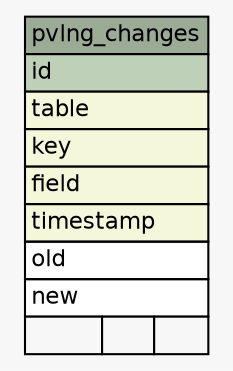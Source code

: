 // dot 2.26.3 on Linux 3.2.0-4-486
// SchemaSpy rev 590
digraph "pvlng_changes" {
  graph [
    rankdir="RL"
    bgcolor="#f7f7f7"
    nodesep="0.18"
    ranksep="0.46"
    fontname="Helvetica"
    fontsize="11"
  ];
  node [
    fontname="Helvetica"
    fontsize="11"
    shape="plaintext"
  ];
  edge [
    arrowsize="0.8"
  ];
  "pvlng_changes" [
    label=<
    <TABLE BORDER="0" CELLBORDER="1" CELLSPACING="0" BGCOLOR="#ffffff">
      <TR><TD COLSPAN="3" BGCOLOR="#9bab96" ALIGN="CENTER">pvlng_changes</TD></TR>
      <TR><TD PORT="id" COLSPAN="3" BGCOLOR="#bed1b8" ALIGN="LEFT">id</TD></TR>
      <TR><TD PORT="table" COLSPAN="3" BGCOLOR="#f4f7da" ALIGN="LEFT">table</TD></TR>
      <TR><TD PORT="key" COLSPAN="3" BGCOLOR="#f4f7da" ALIGN="LEFT">key</TD></TR>
      <TR><TD PORT="field" COLSPAN="3" BGCOLOR="#f4f7da" ALIGN="LEFT">field</TD></TR>
      <TR><TD PORT="timestamp" COLSPAN="3" BGCOLOR="#f4f7da" ALIGN="LEFT">timestamp</TD></TR>
      <TR><TD PORT="old" COLSPAN="3" ALIGN="LEFT">old</TD></TR>
      <TR><TD PORT="new" COLSPAN="3" ALIGN="LEFT">new</TD></TR>
      <TR><TD ALIGN="LEFT" BGCOLOR="#f7f7f7">  </TD><TD ALIGN="RIGHT" BGCOLOR="#f7f7f7">  </TD><TD ALIGN="RIGHT" BGCOLOR="#f7f7f7">  </TD></TR>
    </TABLE>>
    URL="tables/pvlng_changes.html"
    tooltip="pvlng_changes"
  ];
}
